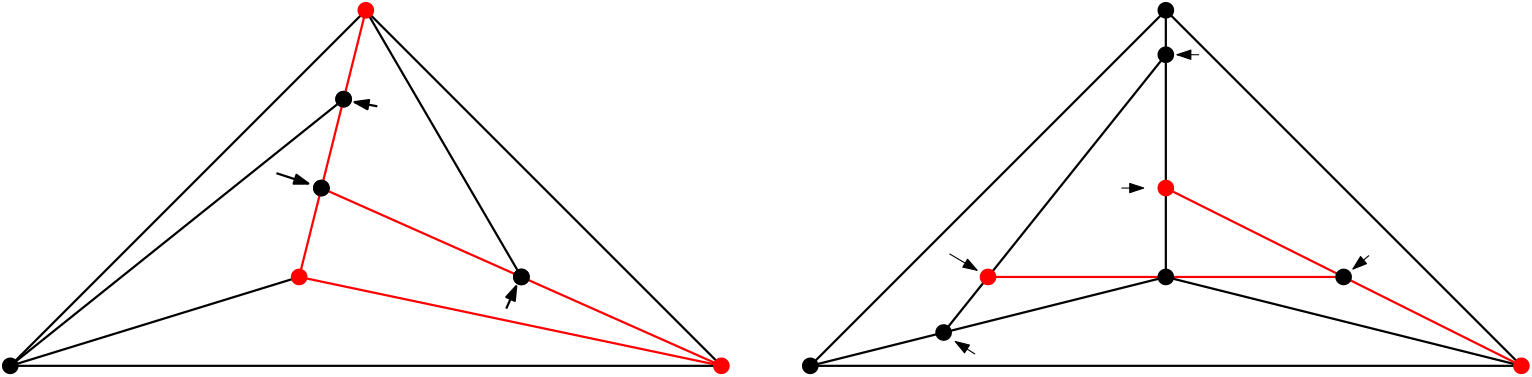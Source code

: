<?xml version="1.0"?>
<!DOCTYPE ipe SYSTEM "ipe.dtd">
<ipe version="70206" creator="Ipe 7.2.7">
<info created="D:20190527204050" modified="D:20190707093457"/>
<ipestyle name="basic">
<symbol name="arrow/arc(spx)">
<path stroke="sym-stroke" fill="sym-stroke" pen="sym-pen">
0 0 m
-1 0.333 l
-1 -0.333 l
h
</path>
</symbol>
<symbol name="arrow/farc(spx)">
<path stroke="sym-stroke" fill="white" pen="sym-pen">
0 0 m
-1 0.333 l
-1 -0.333 l
h
</path>
</symbol>
<symbol name="arrow/ptarc(spx)">
<path stroke="sym-stroke" fill="sym-stroke" pen="sym-pen">
0 0 m
-1 0.333 l
-0.8 0 l
-1 -0.333 l
h
</path>
</symbol>
<symbol name="arrow/fptarc(spx)">
<path stroke="sym-stroke" fill="white" pen="sym-pen">
0 0 m
-1 0.333 l
-0.8 0 l
-1 -0.333 l
h
</path>
</symbol>
<symbol name="mark/circle(sx)" transformations="translations">
<path fill="sym-stroke">
0.6 0 0 0.6 0 0 e
0.4 0 0 0.4 0 0 e
</path>
</symbol>
<symbol name="mark/disk(sx)" transformations="translations">
<path fill="sym-stroke">
0.6 0 0 0.6 0 0 e
</path>
</symbol>
<symbol name="mark/fdisk(sfx)" transformations="translations">
<group>
<path fill="sym-fill">
0.5 0 0 0.5 0 0 e
</path>
<path fill="sym-stroke" fillrule="eofill">
0.6 0 0 0.6 0 0 e
0.4 0 0 0.4 0 0 e
</path>
</group>
</symbol>
<symbol name="mark/box(sx)" transformations="translations">
<path fill="sym-stroke" fillrule="eofill">
-0.6 -0.6 m
0.6 -0.6 l
0.6 0.6 l
-0.6 0.6 l
h
-0.4 -0.4 m
0.4 -0.4 l
0.4 0.4 l
-0.4 0.4 l
h
</path>
</symbol>
<symbol name="mark/square(sx)" transformations="translations">
<path fill="sym-stroke">
-0.6 -0.6 m
0.6 -0.6 l
0.6 0.6 l
-0.6 0.6 l
h
</path>
</symbol>
<symbol name="mark/fsquare(sfx)" transformations="translations">
<group>
<path fill="sym-fill">
-0.5 -0.5 m
0.5 -0.5 l
0.5 0.5 l
-0.5 0.5 l
h
</path>
<path fill="sym-stroke" fillrule="eofill">
-0.6 -0.6 m
0.6 -0.6 l
0.6 0.6 l
-0.6 0.6 l
h
-0.4 -0.4 m
0.4 -0.4 l
0.4 0.4 l
-0.4 0.4 l
h
</path>
</group>
</symbol>
<symbol name="mark/cross(sx)" transformations="translations">
<group>
<path fill="sym-stroke">
-0.43 -0.57 m
0.57 0.43 l
0.43 0.57 l
-0.57 -0.43 l
h
</path>
<path fill="sym-stroke">
-0.43 0.57 m
0.57 -0.43 l
0.43 -0.57 l
-0.57 0.43 l
h
</path>
</group>
</symbol>
<symbol name="arrow/fnormal(spx)">
<path stroke="sym-stroke" fill="white" pen="sym-pen">
0 0 m
-1 0.333 l
-1 -0.333 l
h
</path>
</symbol>
<symbol name="arrow/pointed(spx)">
<path stroke="sym-stroke" fill="sym-stroke" pen="sym-pen">
0 0 m
-1 0.333 l
-0.8 0 l
-1 -0.333 l
h
</path>
</symbol>
<symbol name="arrow/fpointed(spx)">
<path stroke="sym-stroke" fill="white" pen="sym-pen">
0 0 m
-1 0.333 l
-0.8 0 l
-1 -0.333 l
h
</path>
</symbol>
<symbol name="arrow/linear(spx)">
<path stroke="sym-stroke" pen="sym-pen">
-1 0.333 m
0 0 l
-1 -0.333 l
</path>
</symbol>
<symbol name="arrow/fdouble(spx)">
<path stroke="sym-stroke" fill="white" pen="sym-pen">
0 0 m
-1 0.333 l
-1 -0.333 l
h
-1 0 m
-2 0.333 l
-2 -0.333 l
h
</path>
</symbol>
<symbol name="arrow/double(spx)">
<path stroke="sym-stroke" fill="sym-stroke" pen="sym-pen">
0 0 m
-1 0.333 l
-1 -0.333 l
h
-1 0 m
-2 0.333 l
-2 -0.333 l
h
</path>
</symbol>
<pen name="heavier" value="0.8"/>
<pen name="fat" value="1.2"/>
<pen name="ultrafat" value="2"/>
<symbolsize name="large" value="5"/>
<symbolsize name="small" value="2"/>
<symbolsize name="tiny" value="1.1"/>
<arrowsize name="large" value="10"/>
<arrowsize name="small" value="5"/>
<arrowsize name="tiny" value="3"/>
<color name="red" value="1 0 0"/>
<color name="green" value="0 1 0"/>
<color name="blue" value="0 0 1"/>
<color name="yellow" value="1 1 0"/>
<color name="orange" value="1 0.647 0"/>
<color name="gold" value="1 0.843 0"/>
<color name="purple" value="0.627 0.125 0.941"/>
<color name="gray" value="0.745"/>
<color name="brown" value="0.647 0.165 0.165"/>
<color name="navy" value="0 0 0.502"/>
<color name="pink" value="1 0.753 0.796"/>
<color name="seagreen" value="0.18 0.545 0.341"/>
<color name="turquoise" value="0.251 0.878 0.816"/>
<color name="violet" value="0.933 0.51 0.933"/>
<color name="darkblue" value="0 0 0.545"/>
<color name="darkcyan" value="0 0.545 0.545"/>
<color name="darkgray" value="0.663"/>
<color name="darkgreen" value="0 0.392 0"/>
<color name="darkmagenta" value="0.545 0 0.545"/>
<color name="darkorange" value="1 0.549 0"/>
<color name="darkred" value="0.545 0 0"/>
<color name="lightblue" value="0.678 0.847 0.902"/>
<color name="lightcyan" value="0.878 1 1"/>
<color name="lightgray" value="0.827"/>
<color name="lightgreen" value="0.565 0.933 0.565"/>
<color name="lightyellow" value="1 1 0.878"/>
<dashstyle name="dashed" value="[4] 0"/>
<dashstyle name="dotted" value="[1 3] 0"/>
<dashstyle name="dash dotted" value="[4 2 1 2] 0"/>
<dashstyle name="dash dot dotted" value="[4 2 1 2 1 2] 0"/>
<textsize name="large" value="\large"/>
<textsize name="Large" value="\Large"/>
<textsize name="LARGE" value="\LARGE"/>
<textsize name="huge" value="\huge"/>
<textsize name="Huge" value="\Huge"/>
<textsize name="small" value="\small"/>
<textsize name="footnote" value="\footnotesize"/>
<textsize name="tiny" value="\tiny"/>
<textstyle name="center" begin="\begin{center}" end="\end{center}"/>
<textstyle name="itemize" begin="\begin{itemize}" end="\end{itemize}"/>
<textstyle name="item" begin="\begin{itemize}\item{}" end="\end{itemize}"/>
<gridsize name="4 pts" value="4"/>
<gridsize name="8 pts (~3 mm)" value="8"/>
<gridsize name="16 pts (~6 mm)" value="16"/>
<gridsize name="32 pts (~12 mm)" value="32"/>
<gridsize name="10 pts (~3.5 mm)" value="10"/>
<gridsize name="20 pts (~7 mm)" value="20"/>
<gridsize name="14 pts (~5 mm)" value="14"/>
<gridsize name="28 pts (~10 mm)" value="28"/>
<gridsize name="56 pts (~20 mm)" value="56"/>
<anglesize name="90 deg" value="90"/>
<anglesize name="60 deg" value="60"/>
<anglesize name="45 deg" value="45"/>
<anglesize name="30 deg" value="30"/>
<anglesize name="22.5 deg" value="22.5"/>
<opacity name="10%" value="0.1"/>
<opacity name="30%" value="0.3"/>
<opacity name="50%" value="0.5"/>
<opacity name="75%" value="0.75"/>
<tiling name="falling" angle="-60" step="4" width="1"/>
<tiling name="rising" angle="30" step="4" width="1"/>
</ipestyle>
<page>
<layer name="alpha"/>
<view layers="alpha" active="alpha"/>
<path layer="alpha" matrix="1 0 0 1 -32 0" stroke="black" pen="heavier">
192 768 m
64 640 l
320 640 l
192 768 l
320 640 l
</path>
<path matrix="1 0 0 1 -288 0" stroke="red" pen="heavier">
432 704 m
576 640 l
</path>
<path matrix="1 0 0 1 -288 0" stroke="black" pen="heavier">
504 672 m
448 768 l
448 768 l
</path>
<path matrix="1 0 0 1 -288 0" stroke="red" pen="heavier">
576 640 m
424 672 l
</path>
<use matrix="1 0 0 1 -288 0" name="mark/disk(sx)" pos="320 640" size="large" stroke="black"/>
<use matrix="1 0 0 1 -288 0" name="mark/disk(sx)" pos="432 704" size="large" stroke="black"/>
<use matrix="1 0 0 1 -288 0" name="mark/disk(sx)" pos="504 672" size="large" stroke="black"/>
<use matrix="1 0 0 1 -288 0" name="mark/disk(sx)" pos="440 736" size="large" stroke="black"/>
<path matrix="1 0 0 1 -288 0" stroke="black" pen="heavier">
440 736 m
320 640 l
</path>
<path matrix="1 0 0 1 -288 0" stroke="black" pen="heavier" arrow="normal/small">
452.138 733.424 m
443.958 734.934 l
</path>
<path matrix="1 0 0 1 -288 0" stroke="black" pen="heavier" arrow="normal/small">
415.808 709.348 m
427.279 705.62 l
</path>
<path matrix="1 0 0 1 -288 0" stroke="black" pen="heavier" arrow="normal/small">
498.546 660.607 m
502.135 668.653 l
</path>
<path matrix="1 0 0 1 -288 0" stroke="black" pen="heavier">
320 640 m
424 672 l
</path>
<path matrix="1 0 0 1 -288 0" stroke="red" pen="heavier">
424 672 m
448 768 l
</path>
<use matrix="1 0 0 1 -288 0" name="mark/disk(sx)" pos="440 736" size="large" stroke="black"/>
<use matrix="1 0 0 1 -288 0" name="mark/disk(sx)" pos="432 704" size="large" stroke="black"/>
<use matrix="1 0 0 1 -288 0" name="mark/disk(sx)" pos="504 672" size="large" stroke="black"/>
<path matrix="1 0 0 1 256 0" stroke="black" pen="heavier">
192 768 m
64 640 l
320 640 l
192 768 l
320 640 l
</path>
<use name="mark/disk(sx)" pos="320 640" size="large" stroke="black"/>
<path stroke="red" pen="heavier">
384 672 m
512 672 l
</path>
<path stroke="black" pen="heavier">
576 640 m
448 672 l
</path>
<path stroke="black" pen="heavier">
448 672 m
320 640 l
</path>
<path stroke="black" pen="heavier">
368 652 m
448 752 l
</path>
<path stroke="black" pen="heavier">
448 768 m
448 704 l
</path>
<path stroke="black" pen="heavier">
448 704 m
448 672 l
</path>
<path stroke="red" pen="heavier">
576 640 m
448 704 l
</path>
<use name="mark/disk(sx)" pos="448 752" size="large" stroke="black"/>
<use name="mark/disk(sx)" pos="512 672" size="large" stroke="black"/>
<use name="mark/disk(sx)" pos="448 672" size="large" stroke="black"/>
<path stroke="black" arrow="normal/small">
379.327 644.225 m
372.203 648.755 l
</path>
<path stroke="black" arrow="normal/small">
370.133 680.307 m
380.059 674.405 l
</path>
<path stroke="black" arrow="normal/small">
432 704 m
440 704 l
</path>
<path stroke="black" arrow="normal/small">
460 752 m
452 752 l
</path>
<path stroke="black" arrow="normal/small">
521.125 679.712 m
515.34 674.848 l
</path>
<use name="mark/disk(sx)" pos="368 652" size="large" stroke="black"/>
<use name="mark/disk(sx)" pos="136 672" size="large" stroke="red"/>
<use name="mark/disk(sx)" pos="160 768" size="large" stroke="red"/>
<use name="mark/disk(sx)" pos="288 640" size="large" stroke="red"/>
<use name="mark/disk(sx)" pos="384 672" size="large" stroke="red"/>
<use name="mark/disk(sx)" pos="448 768" size="large" stroke="black"/>
<use name="mark/disk(sx)" pos="576 640" size="large" stroke="red"/>
<use name="mark/disk(sx)" pos="448 704" size="large" stroke="red"/>
</page>
</ipe>
